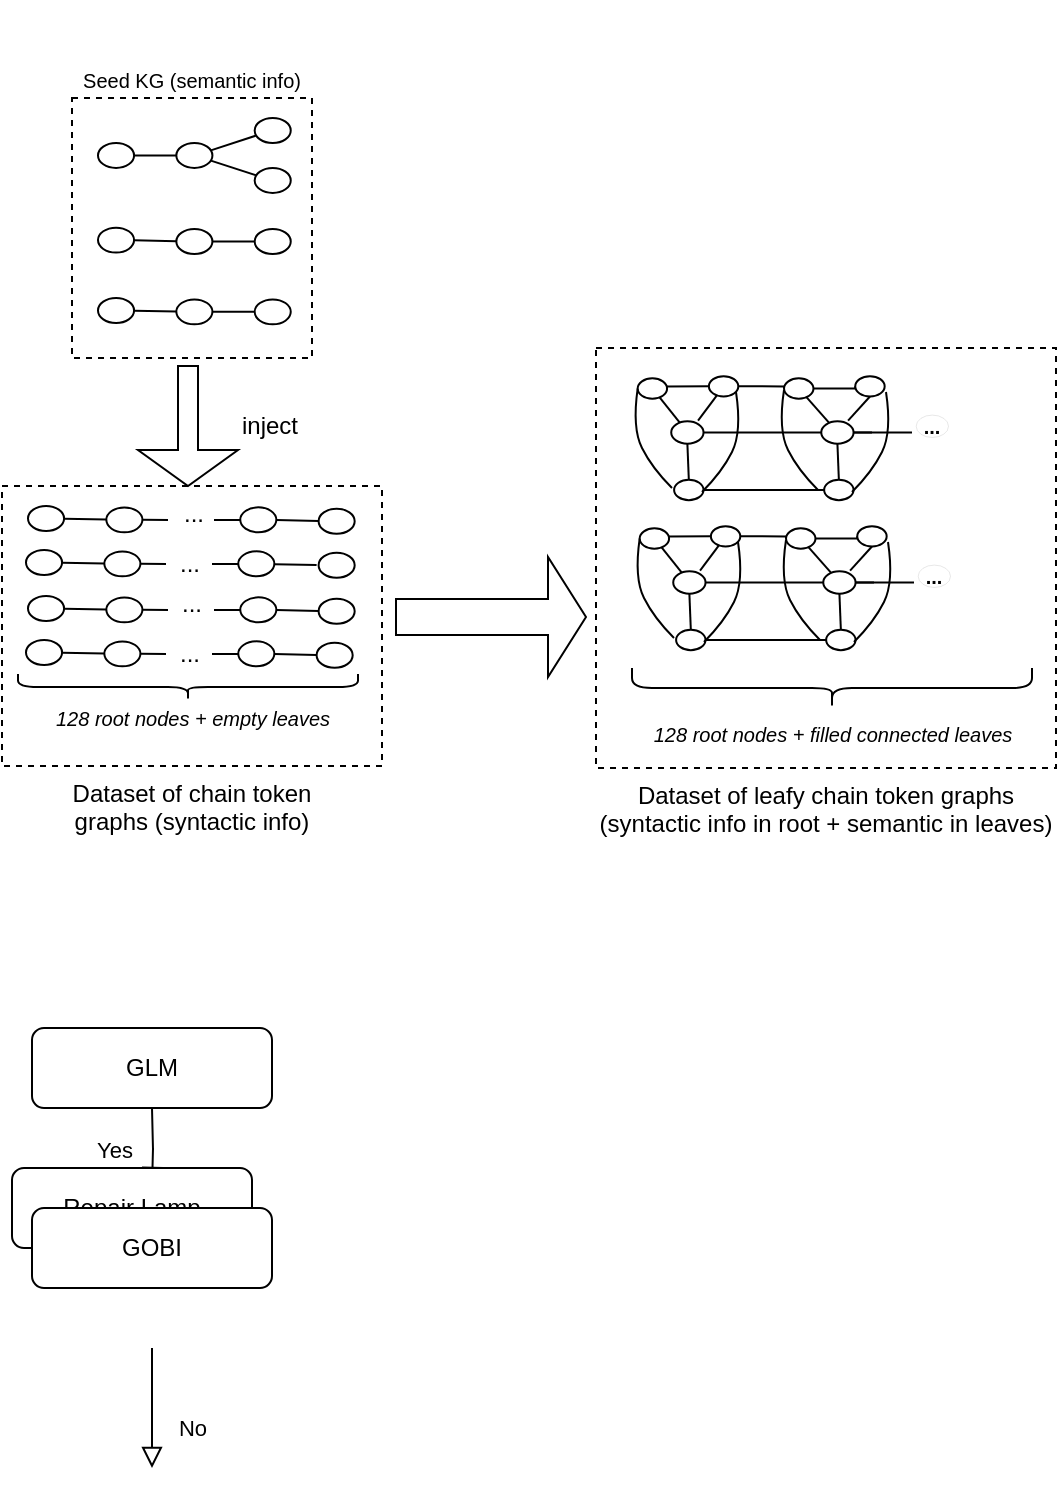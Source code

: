 <mxfile version="21.7.2" type="github">
  <diagram id="C5RBs43oDa-KdzZeNtuy" name="Page-1">
    <mxGraphModel dx="726" dy="538" grid="1" gridSize="10" guides="1" tooltips="1" connect="1" arrows="1" fold="1" page="1" pageScale="1" pageWidth="827" pageHeight="1169" math="0" shadow="0">
      <root>
        <mxCell id="WIyWlLk6GJQsqaUBKTNV-0" />
        <mxCell id="WIyWlLk6GJQsqaUBKTNV-1" parent="WIyWlLk6GJQsqaUBKTNV-0" />
        <mxCell id="D7f5AKQHRCtzAQtNA1vA-325" value="&lt;div&gt;Dataset of leafy chain token graphs (syntactic info in root + semantic in leaves)&lt;/div&gt;" style="rounded=0;whiteSpace=wrap;html=1;dashed=1;labelPosition=center;verticalLabelPosition=bottom;align=center;verticalAlign=top;" vertex="1" parent="WIyWlLk6GJQsqaUBKTNV-1">
          <mxGeometry x="462" y="270" width="230" height="210" as="geometry" />
        </mxCell>
        <mxCell id="WIyWlLk6GJQsqaUBKTNV-4" value="Yes" style="rounded=0;html=1;jettySize=auto;orthogonalLoop=1;fontSize=11;endArrow=block;endFill=0;endSize=8;strokeWidth=1;shadow=0;labelBackgroundColor=none;edgeStyle=orthogonalEdgeStyle;" parent="WIyWlLk6GJQsqaUBKTNV-1" edge="1">
          <mxGeometry y="20" relative="1" as="geometry">
            <mxPoint as="offset" />
            <mxPoint x="240" y="650" as="sourcePoint" />
            <mxPoint x="240" y="690" as="targetPoint" />
          </mxGeometry>
        </mxCell>
        <mxCell id="WIyWlLk6GJQsqaUBKTNV-7" value="GLM" style="rounded=1;whiteSpace=wrap;html=1;fontSize=12;glass=0;strokeWidth=1;shadow=0;" parent="WIyWlLk6GJQsqaUBKTNV-1" vertex="1">
          <mxGeometry x="180" y="610" width="120" height="40" as="geometry" />
        </mxCell>
        <mxCell id="WIyWlLk6GJQsqaUBKTNV-8" value="No" style="rounded=0;html=1;jettySize=auto;orthogonalLoop=1;fontSize=11;endArrow=block;endFill=0;endSize=8;strokeWidth=1;shadow=0;labelBackgroundColor=none;edgeStyle=orthogonalEdgeStyle;" parent="WIyWlLk6GJQsqaUBKTNV-1" edge="1">
          <mxGeometry x="0.333" y="20" relative="1" as="geometry">
            <mxPoint as="offset" />
            <mxPoint x="240" y="770" as="sourcePoint" />
            <mxPoint x="240" y="830" as="targetPoint" />
          </mxGeometry>
        </mxCell>
        <mxCell id="WIyWlLk6GJQsqaUBKTNV-11" value="Repair Lamp" style="rounded=1;whiteSpace=wrap;html=1;fontSize=12;glass=0;strokeWidth=1;shadow=0;" parent="WIyWlLk6GJQsqaUBKTNV-1" vertex="1">
          <mxGeometry x="170" y="680" width="120" height="40" as="geometry" />
        </mxCell>
        <mxCell id="WIyWlLk6GJQsqaUBKTNV-12" value="GOBI" style="rounded=1;whiteSpace=wrap;html=1;fontSize=12;glass=0;strokeWidth=1;shadow=0;" parent="WIyWlLk6GJQsqaUBKTNV-1" vertex="1">
          <mxGeometry x="180" y="700" width="120" height="40" as="geometry" />
        </mxCell>
        <mxCell id="D7f5AKQHRCtzAQtNA1vA-108" value="" style="group" vertex="1" connectable="0" parent="WIyWlLk6GJQsqaUBKTNV-1">
          <mxGeometry x="165" y="339" width="190" height="140" as="geometry" />
        </mxCell>
        <mxCell id="D7f5AKQHRCtzAQtNA1vA-106" value="&lt;font style=&quot;font-size: 12px;&quot;&gt;Dataset of chain token &lt;br&gt;graphs (syntactic info)&lt;/font&gt;" style="rounded=0;whiteSpace=wrap;html=1;labelPosition=center;verticalLabelPosition=bottom;align=center;verticalAlign=top;dashed=1;" vertex="1" parent="D7f5AKQHRCtzAQtNA1vA-108">
          <mxGeometry width="190" height="140" as="geometry" />
        </mxCell>
        <mxCell id="D7f5AKQHRCtzAQtNA1vA-107" value="" style="group" vertex="1" connectable="0" parent="D7f5AKQHRCtzAQtNA1vA-108">
          <mxGeometry x="8" y="7.69" width="172" height="123.31" as="geometry" />
        </mxCell>
        <mxCell id="D7f5AKQHRCtzAQtNA1vA-53" value="" style="strokeWidth=1;dashed=0;align=center;fontSize=8;shape=ellipse;perimeter=ellipsePerimeter;whiteSpace=wrap;html=1;aspect=fixed;" vertex="1" parent="D7f5AKQHRCtzAQtNA1vA-107">
          <mxGeometry x="5" y="2.306" width="18.041" height="12.49" as="geometry" />
        </mxCell>
        <mxCell id="D7f5AKQHRCtzAQtNA1vA-54" value="..." style="strokeWidth=1;dashed=0;align=center;fontSize=12;shape=ellipse;perimeter=ellipsePerimeter;whiteSpace=wrap;html=1;aspect=fixed;strokeColor=none;" vertex="1" parent="D7f5AKQHRCtzAQtNA1vA-107">
          <mxGeometry x="79.333" width="18.041" height="12.49" as="geometry" />
        </mxCell>
        <mxCell id="D7f5AKQHRCtzAQtNA1vA-55" value="" style="strokeWidth=1;dashed=0;align=center;fontSize=8;shape=ellipse;perimeter=ellipsePerimeter;whiteSpace=wrap;html=1;aspect=fixed;" vertex="1" parent="D7f5AKQHRCtzAQtNA1vA-107">
          <mxGeometry x="44.167" y="3" width="18.041" height="12.49" as="geometry" />
        </mxCell>
        <mxCell id="D7f5AKQHRCtzAQtNA1vA-56" value="" style="edgeStyle=none;endArrow=none;dashed=0;html=1;strokeWidth=1;rounded=0;" edge="1" parent="D7f5AKQHRCtzAQtNA1vA-107" source="D7f5AKQHRCtzAQtNA1vA-55" target="D7f5AKQHRCtzAQtNA1vA-53">
          <mxGeometry relative="1" as="geometry" />
        </mxCell>
        <mxCell id="D7f5AKQHRCtzAQtNA1vA-57" value="" style="edgeStyle=none;endArrow=none;dashed=0;html=1;strokeWidth=1;rounded=0;" edge="1" parent="D7f5AKQHRCtzAQtNA1vA-107" source="D7f5AKQHRCtzAQtNA1vA-55">
          <mxGeometry relative="1" as="geometry">
            <mxPoint x="75" y="9.31" as="targetPoint" />
          </mxGeometry>
        </mxCell>
        <mxCell id="D7f5AKQHRCtzAQtNA1vA-58" value="" style="strokeWidth=1;dashed=0;align=center;fontSize=8;shape=ellipse;perimeter=ellipsePerimeter;whiteSpace=wrap;html=1;aspect=fixed;" vertex="1" parent="D7f5AKQHRCtzAQtNA1vA-107">
          <mxGeometry x="111.13" y="2.996" width="18.041" height="12.49" as="geometry" />
        </mxCell>
        <mxCell id="D7f5AKQHRCtzAQtNA1vA-60" value="" style="strokeWidth=1;dashed=0;align=center;fontSize=8;shape=ellipse;perimeter=ellipsePerimeter;whiteSpace=wrap;html=1;aspect=fixed;" vertex="1" parent="D7f5AKQHRCtzAQtNA1vA-107">
          <mxGeometry x="150.297" y="3.69" width="18.041" height="12.49" as="geometry" />
        </mxCell>
        <mxCell id="D7f5AKQHRCtzAQtNA1vA-61" value="" style="edgeStyle=none;endArrow=none;dashed=0;html=1;strokeWidth=1;rounded=0;" edge="1" parent="D7f5AKQHRCtzAQtNA1vA-107" source="D7f5AKQHRCtzAQtNA1vA-60" target="D7f5AKQHRCtzAQtNA1vA-58">
          <mxGeometry relative="1" as="geometry" />
        </mxCell>
        <mxCell id="D7f5AKQHRCtzAQtNA1vA-67" value="" style="edgeStyle=none;endArrow=none;dashed=0;html=1;strokeWidth=1;rounded=0;" edge="1" parent="D7f5AKQHRCtzAQtNA1vA-107">
          <mxGeometry relative="1" as="geometry">
            <mxPoint x="98" y="9.31" as="sourcePoint" />
            <mxPoint x="111" y="9.31" as="targetPoint" />
          </mxGeometry>
        </mxCell>
        <mxCell id="D7f5AKQHRCtzAQtNA1vA-68" value="" style="strokeWidth=1;dashed=0;align=center;fontSize=8;shape=ellipse;perimeter=ellipsePerimeter;whiteSpace=wrap;html=1;aspect=fixed;" vertex="1" parent="D7f5AKQHRCtzAQtNA1vA-107">
          <mxGeometry x="4" y="24.306" width="18.041" height="12.49" as="geometry" />
        </mxCell>
        <mxCell id="D7f5AKQHRCtzAQtNA1vA-69" value="..." style="strokeWidth=1;dashed=0;align=center;fontSize=12;shape=ellipse;perimeter=ellipsePerimeter;whiteSpace=wrap;html=1;aspect=fixed;strokeColor=none;" vertex="1" parent="D7f5AKQHRCtzAQtNA1vA-107">
          <mxGeometry x="77.333" y="25" width="18.041" height="12.49" as="geometry" />
        </mxCell>
        <mxCell id="D7f5AKQHRCtzAQtNA1vA-70" value="" style="strokeWidth=1;dashed=0;align=center;fontSize=8;shape=ellipse;perimeter=ellipsePerimeter;whiteSpace=wrap;html=1;aspect=fixed;" vertex="1" parent="D7f5AKQHRCtzAQtNA1vA-107">
          <mxGeometry x="43.167" y="25" width="18.041" height="12.49" as="geometry" />
        </mxCell>
        <mxCell id="D7f5AKQHRCtzAQtNA1vA-71" value="" style="edgeStyle=none;endArrow=none;dashed=0;html=1;strokeWidth=1;rounded=0;" edge="1" parent="D7f5AKQHRCtzAQtNA1vA-107" source="D7f5AKQHRCtzAQtNA1vA-70" target="D7f5AKQHRCtzAQtNA1vA-68">
          <mxGeometry relative="1" as="geometry" />
        </mxCell>
        <mxCell id="D7f5AKQHRCtzAQtNA1vA-72" value="" style="edgeStyle=none;endArrow=none;dashed=0;html=1;strokeWidth=1;rounded=0;" edge="1" parent="D7f5AKQHRCtzAQtNA1vA-107" source="D7f5AKQHRCtzAQtNA1vA-70">
          <mxGeometry relative="1" as="geometry">
            <mxPoint x="74" y="31.31" as="targetPoint" />
          </mxGeometry>
        </mxCell>
        <mxCell id="D7f5AKQHRCtzAQtNA1vA-73" value="" style="strokeWidth=1;dashed=0;align=center;fontSize=8;shape=ellipse;perimeter=ellipsePerimeter;whiteSpace=wrap;html=1;aspect=fixed;" vertex="1" parent="D7f5AKQHRCtzAQtNA1vA-107">
          <mxGeometry x="110.13" y="24.996" width="18.041" height="12.49" as="geometry" />
        </mxCell>
        <mxCell id="D7f5AKQHRCtzAQtNA1vA-74" value="" style="strokeWidth=1;dashed=0;align=center;fontSize=8;shape=ellipse;perimeter=ellipsePerimeter;whiteSpace=wrap;html=1;aspect=fixed;" vertex="1" parent="D7f5AKQHRCtzAQtNA1vA-107">
          <mxGeometry x="150.297" y="25.69" width="18.041" height="12.49" as="geometry" />
        </mxCell>
        <mxCell id="D7f5AKQHRCtzAQtNA1vA-75" value="" style="edgeStyle=none;endArrow=none;dashed=0;html=1;strokeWidth=1;rounded=0;" edge="1" parent="D7f5AKQHRCtzAQtNA1vA-107" target="D7f5AKQHRCtzAQtNA1vA-73">
          <mxGeometry relative="1" as="geometry">
            <mxPoint x="149.299" y="31.785" as="sourcePoint" />
          </mxGeometry>
        </mxCell>
        <mxCell id="D7f5AKQHRCtzAQtNA1vA-76" value="" style="edgeStyle=none;endArrow=none;dashed=0;html=1;strokeWidth=1;rounded=0;" edge="1" parent="D7f5AKQHRCtzAQtNA1vA-107">
          <mxGeometry relative="1" as="geometry">
            <mxPoint x="97" y="31.31" as="sourcePoint" />
            <mxPoint x="110" y="31.31" as="targetPoint" />
          </mxGeometry>
        </mxCell>
        <mxCell id="D7f5AKQHRCtzAQtNA1vA-86" value="" style="strokeWidth=1;dashed=0;align=center;fontSize=8;shape=ellipse;perimeter=ellipsePerimeter;whiteSpace=wrap;html=1;aspect=fixed;" vertex="1" parent="D7f5AKQHRCtzAQtNA1vA-107">
          <mxGeometry x="5" y="47.306" width="18.041" height="12.49" as="geometry" />
        </mxCell>
        <mxCell id="D7f5AKQHRCtzAQtNA1vA-87" value="..." style="strokeWidth=1;dashed=0;align=center;fontSize=12;shape=ellipse;perimeter=ellipsePerimeter;whiteSpace=wrap;html=1;aspect=fixed;strokeColor=none;" vertex="1" parent="D7f5AKQHRCtzAQtNA1vA-107">
          <mxGeometry x="78.333" y="45" width="18.041" height="12.49" as="geometry" />
        </mxCell>
        <mxCell id="D7f5AKQHRCtzAQtNA1vA-88" value="" style="strokeWidth=1;dashed=0;align=center;fontSize=8;shape=ellipse;perimeter=ellipsePerimeter;whiteSpace=wrap;html=1;aspect=fixed;" vertex="1" parent="D7f5AKQHRCtzAQtNA1vA-107">
          <mxGeometry x="44.167" y="48" width="18.041" height="12.49" as="geometry" />
        </mxCell>
        <mxCell id="D7f5AKQHRCtzAQtNA1vA-89" value="" style="edgeStyle=none;endArrow=none;dashed=0;html=1;strokeWidth=1;rounded=0;" edge="1" parent="D7f5AKQHRCtzAQtNA1vA-107" source="D7f5AKQHRCtzAQtNA1vA-88" target="D7f5AKQHRCtzAQtNA1vA-86">
          <mxGeometry relative="1" as="geometry" />
        </mxCell>
        <mxCell id="D7f5AKQHRCtzAQtNA1vA-90" value="" style="edgeStyle=none;endArrow=none;dashed=0;html=1;strokeWidth=1;rounded=0;" edge="1" parent="D7f5AKQHRCtzAQtNA1vA-107" source="D7f5AKQHRCtzAQtNA1vA-88">
          <mxGeometry relative="1" as="geometry">
            <mxPoint x="75" y="54.31" as="targetPoint" />
          </mxGeometry>
        </mxCell>
        <mxCell id="D7f5AKQHRCtzAQtNA1vA-91" value="" style="strokeWidth=1;dashed=0;align=center;fontSize=8;shape=ellipse;perimeter=ellipsePerimeter;whiteSpace=wrap;html=1;aspect=fixed;" vertex="1" parent="D7f5AKQHRCtzAQtNA1vA-107">
          <mxGeometry x="111.13" y="47.996" width="18.041" height="12.49" as="geometry" />
        </mxCell>
        <mxCell id="D7f5AKQHRCtzAQtNA1vA-92" value="" style="strokeWidth=1;dashed=0;align=center;fontSize=8;shape=ellipse;perimeter=ellipsePerimeter;whiteSpace=wrap;html=1;aspect=fixed;" vertex="1" parent="D7f5AKQHRCtzAQtNA1vA-107">
          <mxGeometry x="150.297" y="48.69" width="18.041" height="12.49" as="geometry" />
        </mxCell>
        <mxCell id="D7f5AKQHRCtzAQtNA1vA-93" value="" style="edgeStyle=none;endArrow=none;dashed=0;html=1;strokeWidth=1;rounded=0;" edge="1" parent="D7f5AKQHRCtzAQtNA1vA-107" source="D7f5AKQHRCtzAQtNA1vA-92" target="D7f5AKQHRCtzAQtNA1vA-91">
          <mxGeometry relative="1" as="geometry" />
        </mxCell>
        <mxCell id="D7f5AKQHRCtzAQtNA1vA-94" value="" style="edgeStyle=none;endArrow=none;dashed=0;html=1;strokeWidth=1;rounded=0;" edge="1" parent="D7f5AKQHRCtzAQtNA1vA-107">
          <mxGeometry relative="1" as="geometry">
            <mxPoint x="98" y="54.31" as="sourcePoint" />
            <mxPoint x="111" y="54.31" as="targetPoint" />
          </mxGeometry>
        </mxCell>
        <mxCell id="D7f5AKQHRCtzAQtNA1vA-95" value="" style="strokeWidth=1;dashed=0;align=center;fontSize=8;shape=ellipse;perimeter=ellipsePerimeter;whiteSpace=wrap;html=1;aspect=fixed;" vertex="1" parent="D7f5AKQHRCtzAQtNA1vA-107">
          <mxGeometry x="4" y="69.306" width="18.041" height="12.49" as="geometry" />
        </mxCell>
        <mxCell id="D7f5AKQHRCtzAQtNA1vA-96" value="..." style="strokeWidth=1;dashed=0;align=center;fontSize=12;shape=ellipse;perimeter=ellipsePerimeter;whiteSpace=wrap;html=1;aspect=fixed;strokeColor=none;" vertex="1" parent="D7f5AKQHRCtzAQtNA1vA-107">
          <mxGeometry x="77.333" y="70" width="18.041" height="12.49" as="geometry" />
        </mxCell>
        <mxCell id="D7f5AKQHRCtzAQtNA1vA-97" value="" style="strokeWidth=1;dashed=0;align=center;fontSize=8;shape=ellipse;perimeter=ellipsePerimeter;whiteSpace=wrap;html=1;aspect=fixed;" vertex="1" parent="D7f5AKQHRCtzAQtNA1vA-107">
          <mxGeometry x="43.167" y="70" width="18.041" height="12.49" as="geometry" />
        </mxCell>
        <mxCell id="D7f5AKQHRCtzAQtNA1vA-98" value="" style="edgeStyle=none;endArrow=none;dashed=0;html=1;strokeWidth=1;rounded=0;" edge="1" parent="D7f5AKQHRCtzAQtNA1vA-107" source="D7f5AKQHRCtzAQtNA1vA-97" target="D7f5AKQHRCtzAQtNA1vA-95">
          <mxGeometry relative="1" as="geometry" />
        </mxCell>
        <mxCell id="D7f5AKQHRCtzAQtNA1vA-99" value="" style="edgeStyle=none;endArrow=none;dashed=0;html=1;strokeWidth=1;rounded=0;" edge="1" parent="D7f5AKQHRCtzAQtNA1vA-107" source="D7f5AKQHRCtzAQtNA1vA-97">
          <mxGeometry relative="1" as="geometry">
            <mxPoint x="74" y="76.31" as="targetPoint" />
          </mxGeometry>
        </mxCell>
        <mxCell id="D7f5AKQHRCtzAQtNA1vA-100" value="" style="strokeWidth=1;dashed=0;align=center;fontSize=8;shape=ellipse;perimeter=ellipsePerimeter;whiteSpace=wrap;html=1;aspect=fixed;" vertex="1" parent="D7f5AKQHRCtzAQtNA1vA-107">
          <mxGeometry x="110.13" y="69.996" width="18.041" height="12.49" as="geometry" />
        </mxCell>
        <mxCell id="D7f5AKQHRCtzAQtNA1vA-101" value="" style="strokeWidth=1;dashed=0;align=center;fontSize=8;shape=ellipse;perimeter=ellipsePerimeter;whiteSpace=wrap;html=1;aspect=fixed;" vertex="1" parent="D7f5AKQHRCtzAQtNA1vA-107">
          <mxGeometry x="149.297" y="70.69" width="18.041" height="12.49" as="geometry" />
        </mxCell>
        <mxCell id="D7f5AKQHRCtzAQtNA1vA-102" value="" style="edgeStyle=none;endArrow=none;dashed=0;html=1;strokeWidth=1;rounded=0;" edge="1" parent="D7f5AKQHRCtzAQtNA1vA-107" source="D7f5AKQHRCtzAQtNA1vA-101" target="D7f5AKQHRCtzAQtNA1vA-100">
          <mxGeometry relative="1" as="geometry" />
        </mxCell>
        <mxCell id="D7f5AKQHRCtzAQtNA1vA-103" value="" style="edgeStyle=none;endArrow=none;dashed=0;html=1;strokeWidth=1;rounded=0;" edge="1" parent="D7f5AKQHRCtzAQtNA1vA-107">
          <mxGeometry relative="1" as="geometry">
            <mxPoint x="97" y="76.31" as="sourcePoint" />
            <mxPoint x="110" y="76.31" as="targetPoint" />
          </mxGeometry>
        </mxCell>
        <mxCell id="D7f5AKQHRCtzAQtNA1vA-104" value="" style="shape=curlyBracket;html=1;rounded=1;labelPosition=left;verticalLabelPosition=middle;align=right;verticalAlign=middle;rotation=-90;textDirection=ltr;" vertex="1" parent="D7f5AKQHRCtzAQtNA1vA-107">
          <mxGeometry x="78.5" y="7.81" width="13" height="170" as="geometry" />
        </mxCell>
        <mxCell id="D7f5AKQHRCtzAQtNA1vA-105" value="&lt;font size=&quot;1&quot;&gt;&lt;i&gt;128 root nodes + empty leaves&lt;/i&gt;&lt;/font&gt;" style="text;html=1;align=center;verticalAlign=middle;resizable=0;points=[];autosize=1;strokeColor=none;fillColor=none;" vertex="1" parent="D7f5AKQHRCtzAQtNA1vA-107">
          <mxGeometry x="2" y="93.31" width="170" height="30" as="geometry" />
        </mxCell>
        <mxCell id="D7f5AKQHRCtzAQtNA1vA-209" value="" style="group" vertex="1" connectable="0" parent="WIyWlLk6GJQsqaUBKTNV-1">
          <mxGeometry x="501" y="103.79" width="139.5" height="158.11" as="geometry" />
        </mxCell>
        <mxCell id="D7f5AKQHRCtzAQtNA1vA-168" style="edgeStyle=orthogonalEdgeStyle;rounded=0;orthogonalLoop=1;jettySize=auto;html=1;exitX=1;exitY=0;exitDx=0;exitDy=0;entryX=0.5;entryY=1;entryDx=0;entryDy=0;strokeColor=none;" edge="1" parent="D7f5AKQHRCtzAQtNA1vA-209" source="D7f5AKQHRCtzAQtNA1vA-154">
          <mxGeometry relative="1" as="geometry">
            <mxPoint x="42.122" as="targetPoint" />
          </mxGeometry>
        </mxCell>
        <mxCell id="D7f5AKQHRCtzAQtNA1vA-245" value="" style="group" vertex="1" connectable="0" parent="D7f5AKQHRCtzAQtNA1vA-209">
          <mxGeometry x="-20" y="180.285" width="129" height="65.925" as="geometry" />
        </mxCell>
        <mxCell id="D7f5AKQHRCtzAQtNA1vA-180" value="" style="group" vertex="1" connectable="0" parent="D7f5AKQHRCtzAQtNA1vA-245">
          <mxGeometry width="55.809" height="65.925" as="geometry" />
        </mxCell>
        <mxCell id="D7f5AKQHRCtzAQtNA1vA-153" value="" style="strokeWidth=1;dashed=0;align=center;fontSize=8;shape=ellipse;perimeter=ellipsePerimeter;whiteSpace=wrap;html=1;aspect=fixed;" vertex="1" parent="D7f5AKQHRCtzAQtNA1vA-180">
          <mxGeometry x="1.83" y="1.09" width="14.711" height="10.192" as="geometry" />
        </mxCell>
        <mxCell id="D7f5AKQHRCtzAQtNA1vA-154" value="" style="strokeWidth=1;dashed=0;align=center;fontSize=8;shape=ellipse;perimeter=ellipsePerimeter;whiteSpace=wrap;html=1;aspect=fixed;" vertex="1" parent="D7f5AKQHRCtzAQtNA1vA-180">
          <mxGeometry x="18.609" y="22.567" width="16.157" height="11.18" as="geometry" />
        </mxCell>
        <mxCell id="D7f5AKQHRCtzAQtNA1vA-155" value="" style="edgeStyle=none;endArrow=none;dashed=0;html=1;strokeWidth=1;rounded=0;" edge="1" parent="D7f5AKQHRCtzAQtNA1vA-180" source="D7f5AKQHRCtzAQtNA1vA-154" target="D7f5AKQHRCtzAQtNA1vA-153">
          <mxGeometry relative="1" as="geometry" />
        </mxCell>
        <mxCell id="D7f5AKQHRCtzAQtNA1vA-179" style="edgeStyle=orthogonalEdgeStyle;rounded=0;orthogonalLoop=1;jettySize=auto;html=1;exitX=0.5;exitY=0;exitDx=0;exitDy=0;entryX=0.5;entryY=1;entryDx=0;entryDy=0;endArrow=none;endFill=0;" edge="1" parent="D7f5AKQHRCtzAQtNA1vA-180" source="D7f5AKQHRCtzAQtNA1vA-159" target="D7f5AKQHRCtzAQtNA1vA-154">
          <mxGeometry relative="1" as="geometry" />
        </mxCell>
        <mxCell id="D7f5AKQHRCtzAQtNA1vA-159" value="" style="strokeWidth=1;dashed=0;align=center;fontSize=8;shape=ellipse;perimeter=ellipsePerimeter;whiteSpace=wrap;html=1;aspect=fixed;" vertex="1" parent="D7f5AKQHRCtzAQtNA1vA-180">
          <mxGeometry x="20.054" y="51.802" width="14.711" height="10.192" as="geometry" />
        </mxCell>
        <mxCell id="D7f5AKQHRCtzAQtNA1vA-175" value="" style="group;flipV=0;flipH=1;" vertex="1" connectable="0" parent="D7f5AKQHRCtzAQtNA1vA-180">
          <mxGeometry x="32.021" width="23.787" height="22.262" as="geometry" />
        </mxCell>
        <mxCell id="D7f5AKQHRCtzAQtNA1vA-207" style="edgeStyle=orthogonalEdgeStyle;rounded=0;orthogonalLoop=1;jettySize=auto;html=1;exitX=0;exitY=0.5;exitDx=0;exitDy=0;endArrow=none;endFill=0;" edge="1" parent="D7f5AKQHRCtzAQtNA1vA-175" source="D7f5AKQHRCtzAQtNA1vA-173">
          <mxGeometry relative="1" as="geometry">
            <mxPoint x="-15.553" y="6.66" as="targetPoint" />
          </mxGeometry>
        </mxCell>
        <mxCell id="D7f5AKQHRCtzAQtNA1vA-173" value="" style="strokeWidth=1;dashed=0;align=center;fontSize=8;shape=ellipse;perimeter=ellipsePerimeter;whiteSpace=wrap;html=1;aspect=fixed;" vertex="1" parent="D7f5AKQHRCtzAQtNA1vA-175">
          <mxGeometry x="5.416" width="14.711" height="10.192" as="geometry" />
        </mxCell>
        <mxCell id="D7f5AKQHRCtzAQtNA1vA-174" value="" style="edgeStyle=none;endArrow=none;dashed=0;html=1;strokeWidth=1;rounded=0;" edge="1" parent="D7f5AKQHRCtzAQtNA1vA-175" target="D7f5AKQHRCtzAQtNA1vA-173">
          <mxGeometry relative="1" as="geometry">
            <mxPoint y="22.262" as="sourcePoint" />
          </mxGeometry>
        </mxCell>
        <mxCell id="D7f5AKQHRCtzAQtNA1vA-190" value="" style="group" vertex="1" connectable="0" parent="D7f5AKQHRCtzAQtNA1vA-245">
          <mxGeometry x="73.191" width="55.809" height="65.925" as="geometry" />
        </mxCell>
        <mxCell id="D7f5AKQHRCtzAQtNA1vA-203" style="edgeStyle=orthogonalEdgeStyle;rounded=0;orthogonalLoop=1;jettySize=auto;html=1;exitX=1;exitY=0.5;exitDx=0;exitDy=0;entryX=0;entryY=0.5;entryDx=0;entryDy=0;endArrow=none;endFill=0;" edge="1" parent="D7f5AKQHRCtzAQtNA1vA-190" source="D7f5AKQHRCtzAQtNA1vA-191" target="D7f5AKQHRCtzAQtNA1vA-197">
          <mxGeometry relative="1" as="geometry" />
        </mxCell>
        <mxCell id="D7f5AKQHRCtzAQtNA1vA-191" value="" style="strokeWidth=1;dashed=0;align=center;fontSize=8;shape=ellipse;perimeter=ellipsePerimeter;whiteSpace=wrap;html=1;aspect=fixed;" vertex="1" parent="D7f5AKQHRCtzAQtNA1vA-190">
          <mxGeometry x="1.83" y="1.09" width="14.711" height="10.192" as="geometry" />
        </mxCell>
        <mxCell id="D7f5AKQHRCtzAQtNA1vA-243" style="edgeStyle=orthogonalEdgeStyle;rounded=0;orthogonalLoop=1;jettySize=auto;html=1;exitX=1;exitY=0.5;exitDx=0;exitDy=0;endArrow=none;endFill=0;" edge="1" parent="D7f5AKQHRCtzAQtNA1vA-190" source="D7f5AKQHRCtzAQtNA1vA-192">
          <mxGeometry relative="1" as="geometry">
            <mxPoint x="45.809" y="27.925" as="targetPoint" />
          </mxGeometry>
        </mxCell>
        <mxCell id="D7f5AKQHRCtzAQtNA1vA-291" style="edgeStyle=orthogonalEdgeStyle;rounded=0;orthogonalLoop=1;jettySize=auto;html=1;exitX=1;exitY=0.5;exitDx=0;exitDy=0;endArrow=none;endFill=0;" edge="1" parent="D7f5AKQHRCtzAQtNA1vA-190" source="D7f5AKQHRCtzAQtNA1vA-192">
          <mxGeometry relative="1" as="geometry">
            <mxPoint x="65.809" y="28.27" as="targetPoint" />
          </mxGeometry>
        </mxCell>
        <mxCell id="D7f5AKQHRCtzAQtNA1vA-192" value="" style="strokeWidth=1;dashed=0;align=center;fontSize=8;shape=ellipse;perimeter=ellipsePerimeter;whiteSpace=wrap;html=1;aspect=fixed;" vertex="1" parent="D7f5AKQHRCtzAQtNA1vA-190">
          <mxGeometry x="20.439" y="22.567" width="16.157" height="11.18" as="geometry" />
        </mxCell>
        <mxCell id="D7f5AKQHRCtzAQtNA1vA-193" value="" style="edgeStyle=none;endArrow=none;dashed=0;html=1;strokeWidth=1;rounded=0;" edge="1" parent="D7f5AKQHRCtzAQtNA1vA-190" source="D7f5AKQHRCtzAQtNA1vA-192" target="D7f5AKQHRCtzAQtNA1vA-191">
          <mxGeometry relative="1" as="geometry" />
        </mxCell>
        <mxCell id="D7f5AKQHRCtzAQtNA1vA-194" style="edgeStyle=orthogonalEdgeStyle;rounded=0;orthogonalLoop=1;jettySize=auto;html=1;exitX=0.5;exitY=0;exitDx=0;exitDy=0;entryX=0.5;entryY=1;entryDx=0;entryDy=0;endArrow=none;endFill=0;" edge="1" parent="D7f5AKQHRCtzAQtNA1vA-190" source="D7f5AKQHRCtzAQtNA1vA-195" target="D7f5AKQHRCtzAQtNA1vA-192">
          <mxGeometry relative="1" as="geometry" />
        </mxCell>
        <mxCell id="D7f5AKQHRCtzAQtNA1vA-195" value="" style="strokeWidth=1;dashed=0;align=center;fontSize=8;shape=ellipse;perimeter=ellipsePerimeter;whiteSpace=wrap;html=1;aspect=fixed;" vertex="1" parent="D7f5AKQHRCtzAQtNA1vA-190">
          <mxGeometry x="21.884" y="51.802" width="14.711" height="10.192" as="geometry" />
        </mxCell>
        <mxCell id="D7f5AKQHRCtzAQtNA1vA-196" value="" style="group;flipV=0;flipH=1;" vertex="1" connectable="0" parent="D7f5AKQHRCtzAQtNA1vA-190">
          <mxGeometry x="32.021" width="23.787" height="22.262" as="geometry" />
        </mxCell>
        <mxCell id="D7f5AKQHRCtzAQtNA1vA-197" value="" style="strokeWidth=1;dashed=0;align=center;fontSize=8;shape=ellipse;perimeter=ellipsePerimeter;whiteSpace=wrap;html=1;aspect=fixed;" vertex="1" parent="D7f5AKQHRCtzAQtNA1vA-196">
          <mxGeometry x="5.416" width="14.711" height="10.192" as="geometry" />
        </mxCell>
        <mxCell id="D7f5AKQHRCtzAQtNA1vA-198" value="" style="edgeStyle=none;endArrow=none;dashed=0;html=1;strokeWidth=1;rounded=0;entryX=0.5;entryY=1;entryDx=0;entryDy=0;" edge="1" parent="D7f5AKQHRCtzAQtNA1vA-196" target="D7f5AKQHRCtzAQtNA1vA-197">
          <mxGeometry relative="1" as="geometry">
            <mxPoint x="1.83" y="22.262" as="sourcePoint" />
            <mxPoint x="10.036" y="12.598" as="targetPoint" />
          </mxGeometry>
        </mxCell>
        <mxCell id="D7f5AKQHRCtzAQtNA1vA-199" style="edgeStyle=orthogonalEdgeStyle;rounded=0;orthogonalLoop=1;jettySize=auto;html=1;exitX=1;exitY=0.5;exitDx=0;exitDy=0;entryX=0;entryY=0.5;entryDx=0;entryDy=0;endArrow=none;endFill=0;" edge="1" parent="D7f5AKQHRCtzAQtNA1vA-245" source="D7f5AKQHRCtzAQtNA1vA-154" target="D7f5AKQHRCtzAQtNA1vA-192">
          <mxGeometry relative="1" as="geometry" />
        </mxCell>
        <mxCell id="D7f5AKQHRCtzAQtNA1vA-202" style="edgeStyle=orthogonalEdgeStyle;rounded=0;orthogonalLoop=1;jettySize=auto;html=1;exitX=1;exitY=0.5;exitDx=0;exitDy=0;entryX=0;entryY=0.5;entryDx=0;entryDy=0;endArrow=none;endFill=0;" edge="1" parent="D7f5AKQHRCtzAQtNA1vA-245" source="D7f5AKQHRCtzAQtNA1vA-173" target="D7f5AKQHRCtzAQtNA1vA-191">
          <mxGeometry relative="1" as="geometry" />
        </mxCell>
        <mxCell id="D7f5AKQHRCtzAQtNA1vA-210" style="edgeStyle=orthogonalEdgeStyle;rounded=0;orthogonalLoop=1;jettySize=auto;html=1;exitX=1;exitY=0.5;exitDx=0;exitDy=0;entryX=0;entryY=0.5;entryDx=0;entryDy=0;endArrow=none;endFill=0;" edge="1" parent="D7f5AKQHRCtzAQtNA1vA-245" source="D7f5AKQHRCtzAQtNA1vA-159" target="D7f5AKQHRCtzAQtNA1vA-195">
          <mxGeometry relative="1" as="geometry">
            <mxPoint x="89" y="56.925" as="targetPoint" />
          </mxGeometry>
        </mxCell>
        <mxCell id="D7f5AKQHRCtzAQtNA1vA-238" value="" style="curved=1;endArrow=none;html=1;rounded=0;endFill=0;entryX=0;entryY=0.5;entryDx=0;entryDy=0;" edge="1" parent="WIyWlLk6GJQsqaUBKTNV-1" target="D7f5AKQHRCtzAQtNA1vA-153">
          <mxGeometry width="50" height="50" relative="1" as="geometry">
            <mxPoint x="500" y="340" as="sourcePoint" />
            <mxPoint x="481" y="291.94" as="targetPoint" />
            <Array as="points">
              <mxPoint x="490" y="330" />
              <mxPoint x="480" y="310" />
            </Array>
          </mxGeometry>
        </mxCell>
        <mxCell id="D7f5AKQHRCtzAQtNA1vA-239" value="" style="curved=1;endArrow=none;html=1;rounded=0;endFill=0;entryX=0;entryY=0.5;entryDx=0;entryDy=0;" edge="1" parent="WIyWlLk6GJQsqaUBKTNV-1">
          <mxGeometry width="50" height="50" relative="1" as="geometry">
            <mxPoint x="515" y="342" as="sourcePoint" />
            <mxPoint x="532" y="292" as="targetPoint" />
            <Array as="points">
              <mxPoint x="525" y="332" />
              <mxPoint x="535" y="312" />
            </Array>
          </mxGeometry>
        </mxCell>
        <mxCell id="D7f5AKQHRCtzAQtNA1vA-240" value="" style="curved=1;endArrow=none;html=1;rounded=0;endFill=0;entryX=0;entryY=0.5;entryDx=0;entryDy=0;" edge="1" parent="WIyWlLk6GJQsqaUBKTNV-1">
          <mxGeometry width="50" height="50" relative="1" as="geometry">
            <mxPoint x="573" y="341" as="sourcePoint" />
            <mxPoint x="556" y="291" as="targetPoint" />
            <Array as="points">
              <mxPoint x="563" y="331" />
              <mxPoint x="553" y="311" />
            </Array>
          </mxGeometry>
        </mxCell>
        <mxCell id="D7f5AKQHRCtzAQtNA1vA-241" value="&lt;b&gt;&lt;font style=&quot;font-size: 10px;&quot;&gt;...&lt;/font&gt;&lt;/b&gt;" style="strokeWidth=0;dashed=0;align=center;fontSize=8;shape=ellipse;perimeter=ellipsePerimeter;whiteSpace=wrap;html=1;aspect=fixed;" vertex="1" parent="WIyWlLk6GJQsqaUBKTNV-1">
          <mxGeometry x="621.84" y="303.301" width="16.157" height="11.18" as="geometry" />
        </mxCell>
        <mxCell id="D7f5AKQHRCtzAQtNA1vA-286" value="" style="curved=1;endArrow=none;html=1;rounded=0;endFill=0;entryX=0;entryY=0.5;entryDx=0;entryDy=0;" edge="1" parent="WIyWlLk6GJQsqaUBKTNV-1">
          <mxGeometry width="50" height="50" relative="1" as="geometry">
            <mxPoint x="590" y="342" as="sourcePoint" />
            <mxPoint x="607" y="292" as="targetPoint" />
            <Array as="points">
              <mxPoint x="600" y="332" />
              <mxPoint x="610" y="312" />
            </Array>
          </mxGeometry>
        </mxCell>
        <mxCell id="D7f5AKQHRCtzAQtNA1vA-292" value="" style="group" vertex="1" connectable="0" parent="WIyWlLk6GJQsqaUBKTNV-1">
          <mxGeometry x="482" y="359.075" width="129" height="65.925" as="geometry" />
        </mxCell>
        <mxCell id="D7f5AKQHRCtzAQtNA1vA-293" value="" style="group" vertex="1" connectable="0" parent="D7f5AKQHRCtzAQtNA1vA-292">
          <mxGeometry width="55.809" height="65.925" as="geometry" />
        </mxCell>
        <mxCell id="D7f5AKQHRCtzAQtNA1vA-294" value="" style="strokeWidth=1;dashed=0;align=center;fontSize=8;shape=ellipse;perimeter=ellipsePerimeter;whiteSpace=wrap;html=1;aspect=fixed;" vertex="1" parent="D7f5AKQHRCtzAQtNA1vA-293">
          <mxGeometry x="1.83" y="1.09" width="14.711" height="10.192" as="geometry" />
        </mxCell>
        <mxCell id="D7f5AKQHRCtzAQtNA1vA-295" value="" style="strokeWidth=1;dashed=0;align=center;fontSize=8;shape=ellipse;perimeter=ellipsePerimeter;whiteSpace=wrap;html=1;aspect=fixed;" vertex="1" parent="D7f5AKQHRCtzAQtNA1vA-293">
          <mxGeometry x="18.609" y="22.567" width="16.157" height="11.18" as="geometry" />
        </mxCell>
        <mxCell id="D7f5AKQHRCtzAQtNA1vA-296" value="" style="edgeStyle=none;endArrow=none;dashed=0;html=1;strokeWidth=1;rounded=0;" edge="1" parent="D7f5AKQHRCtzAQtNA1vA-293" source="D7f5AKQHRCtzAQtNA1vA-295" target="D7f5AKQHRCtzAQtNA1vA-294">
          <mxGeometry relative="1" as="geometry" />
        </mxCell>
        <mxCell id="D7f5AKQHRCtzAQtNA1vA-297" style="edgeStyle=orthogonalEdgeStyle;rounded=0;orthogonalLoop=1;jettySize=auto;html=1;exitX=0.5;exitY=0;exitDx=0;exitDy=0;entryX=0.5;entryY=1;entryDx=0;entryDy=0;endArrow=none;endFill=0;" edge="1" parent="D7f5AKQHRCtzAQtNA1vA-293" source="D7f5AKQHRCtzAQtNA1vA-298" target="D7f5AKQHRCtzAQtNA1vA-295">
          <mxGeometry relative="1" as="geometry" />
        </mxCell>
        <mxCell id="D7f5AKQHRCtzAQtNA1vA-298" value="" style="strokeWidth=1;dashed=0;align=center;fontSize=8;shape=ellipse;perimeter=ellipsePerimeter;whiteSpace=wrap;html=1;aspect=fixed;" vertex="1" parent="D7f5AKQHRCtzAQtNA1vA-293">
          <mxGeometry x="20.054" y="51.802" width="14.711" height="10.192" as="geometry" />
        </mxCell>
        <mxCell id="D7f5AKQHRCtzAQtNA1vA-299" value="" style="group;flipV=0;flipH=1;" vertex="1" connectable="0" parent="D7f5AKQHRCtzAQtNA1vA-293">
          <mxGeometry x="32.021" width="23.787" height="22.262" as="geometry" />
        </mxCell>
        <mxCell id="D7f5AKQHRCtzAQtNA1vA-300" style="edgeStyle=orthogonalEdgeStyle;rounded=0;orthogonalLoop=1;jettySize=auto;html=1;exitX=0;exitY=0.5;exitDx=0;exitDy=0;endArrow=none;endFill=0;" edge="1" parent="D7f5AKQHRCtzAQtNA1vA-299" source="D7f5AKQHRCtzAQtNA1vA-301">
          <mxGeometry relative="1" as="geometry">
            <mxPoint x="-15.553" y="6.66" as="targetPoint" />
          </mxGeometry>
        </mxCell>
        <mxCell id="D7f5AKQHRCtzAQtNA1vA-301" value="" style="strokeWidth=1;dashed=0;align=center;fontSize=8;shape=ellipse;perimeter=ellipsePerimeter;whiteSpace=wrap;html=1;aspect=fixed;" vertex="1" parent="D7f5AKQHRCtzAQtNA1vA-299">
          <mxGeometry x="5.416" width="14.711" height="10.192" as="geometry" />
        </mxCell>
        <mxCell id="D7f5AKQHRCtzAQtNA1vA-302" value="" style="edgeStyle=none;endArrow=none;dashed=0;html=1;strokeWidth=1;rounded=0;" edge="1" parent="D7f5AKQHRCtzAQtNA1vA-299" target="D7f5AKQHRCtzAQtNA1vA-301">
          <mxGeometry relative="1" as="geometry">
            <mxPoint y="22.262" as="sourcePoint" />
          </mxGeometry>
        </mxCell>
        <mxCell id="D7f5AKQHRCtzAQtNA1vA-303" value="" style="group" vertex="1" connectable="0" parent="D7f5AKQHRCtzAQtNA1vA-292">
          <mxGeometry x="73.191" width="55.809" height="65.925" as="geometry" />
        </mxCell>
        <mxCell id="D7f5AKQHRCtzAQtNA1vA-304" style="edgeStyle=orthogonalEdgeStyle;rounded=0;orthogonalLoop=1;jettySize=auto;html=1;exitX=1;exitY=0.5;exitDx=0;exitDy=0;entryX=0;entryY=0.5;entryDx=0;entryDy=0;endArrow=none;endFill=0;" edge="1" parent="D7f5AKQHRCtzAQtNA1vA-303" source="D7f5AKQHRCtzAQtNA1vA-305" target="D7f5AKQHRCtzAQtNA1vA-313">
          <mxGeometry relative="1" as="geometry" />
        </mxCell>
        <mxCell id="D7f5AKQHRCtzAQtNA1vA-305" value="" style="strokeWidth=1;dashed=0;align=center;fontSize=8;shape=ellipse;perimeter=ellipsePerimeter;whiteSpace=wrap;html=1;aspect=fixed;" vertex="1" parent="D7f5AKQHRCtzAQtNA1vA-303">
          <mxGeometry x="1.83" y="1.09" width="14.711" height="10.192" as="geometry" />
        </mxCell>
        <mxCell id="D7f5AKQHRCtzAQtNA1vA-306" style="edgeStyle=orthogonalEdgeStyle;rounded=0;orthogonalLoop=1;jettySize=auto;html=1;exitX=1;exitY=0.5;exitDx=0;exitDy=0;endArrow=none;endFill=0;" edge="1" parent="D7f5AKQHRCtzAQtNA1vA-303" source="D7f5AKQHRCtzAQtNA1vA-308">
          <mxGeometry relative="1" as="geometry">
            <mxPoint x="45.809" y="27.925" as="targetPoint" />
          </mxGeometry>
        </mxCell>
        <mxCell id="D7f5AKQHRCtzAQtNA1vA-307" style="edgeStyle=orthogonalEdgeStyle;rounded=0;orthogonalLoop=1;jettySize=auto;html=1;exitX=1;exitY=0.5;exitDx=0;exitDy=0;endArrow=none;endFill=0;" edge="1" parent="D7f5AKQHRCtzAQtNA1vA-303" source="D7f5AKQHRCtzAQtNA1vA-308">
          <mxGeometry relative="1" as="geometry">
            <mxPoint x="65.809" y="28.27" as="targetPoint" />
          </mxGeometry>
        </mxCell>
        <mxCell id="D7f5AKQHRCtzAQtNA1vA-308" value="" style="strokeWidth=1;dashed=0;align=center;fontSize=8;shape=ellipse;perimeter=ellipsePerimeter;whiteSpace=wrap;html=1;aspect=fixed;" vertex="1" parent="D7f5AKQHRCtzAQtNA1vA-303">
          <mxGeometry x="20.439" y="22.567" width="16.157" height="11.18" as="geometry" />
        </mxCell>
        <mxCell id="D7f5AKQHRCtzAQtNA1vA-309" value="" style="edgeStyle=none;endArrow=none;dashed=0;html=1;strokeWidth=1;rounded=0;" edge="1" parent="D7f5AKQHRCtzAQtNA1vA-303" source="D7f5AKQHRCtzAQtNA1vA-308" target="D7f5AKQHRCtzAQtNA1vA-305">
          <mxGeometry relative="1" as="geometry" />
        </mxCell>
        <mxCell id="D7f5AKQHRCtzAQtNA1vA-310" style="edgeStyle=orthogonalEdgeStyle;rounded=0;orthogonalLoop=1;jettySize=auto;html=1;exitX=0.5;exitY=0;exitDx=0;exitDy=0;entryX=0.5;entryY=1;entryDx=0;entryDy=0;endArrow=none;endFill=0;" edge="1" parent="D7f5AKQHRCtzAQtNA1vA-303" source="D7f5AKQHRCtzAQtNA1vA-311" target="D7f5AKQHRCtzAQtNA1vA-308">
          <mxGeometry relative="1" as="geometry" />
        </mxCell>
        <mxCell id="D7f5AKQHRCtzAQtNA1vA-311" value="" style="strokeWidth=1;dashed=0;align=center;fontSize=8;shape=ellipse;perimeter=ellipsePerimeter;whiteSpace=wrap;html=1;aspect=fixed;" vertex="1" parent="D7f5AKQHRCtzAQtNA1vA-303">
          <mxGeometry x="21.884" y="51.802" width="14.711" height="10.192" as="geometry" />
        </mxCell>
        <mxCell id="D7f5AKQHRCtzAQtNA1vA-312" value="" style="group;flipV=0;flipH=1;" vertex="1" connectable="0" parent="D7f5AKQHRCtzAQtNA1vA-303">
          <mxGeometry x="32.021" width="23.787" height="22.262" as="geometry" />
        </mxCell>
        <mxCell id="D7f5AKQHRCtzAQtNA1vA-313" value="" style="strokeWidth=1;dashed=0;align=center;fontSize=8;shape=ellipse;perimeter=ellipsePerimeter;whiteSpace=wrap;html=1;aspect=fixed;" vertex="1" parent="D7f5AKQHRCtzAQtNA1vA-312">
          <mxGeometry x="5.416" width="14.711" height="10.192" as="geometry" />
        </mxCell>
        <mxCell id="D7f5AKQHRCtzAQtNA1vA-314" value="" style="edgeStyle=none;endArrow=none;dashed=0;html=1;strokeWidth=1;rounded=0;entryX=0.5;entryY=1;entryDx=0;entryDy=0;" edge="1" parent="D7f5AKQHRCtzAQtNA1vA-312" target="D7f5AKQHRCtzAQtNA1vA-313">
          <mxGeometry relative="1" as="geometry">
            <mxPoint x="1.83" y="22.262" as="sourcePoint" />
            <mxPoint x="10.036" y="12.598" as="targetPoint" />
          </mxGeometry>
        </mxCell>
        <mxCell id="D7f5AKQHRCtzAQtNA1vA-315" style="edgeStyle=orthogonalEdgeStyle;rounded=0;orthogonalLoop=1;jettySize=auto;html=1;exitX=1;exitY=0.5;exitDx=0;exitDy=0;entryX=0;entryY=0.5;entryDx=0;entryDy=0;endArrow=none;endFill=0;" edge="1" parent="D7f5AKQHRCtzAQtNA1vA-292" source="D7f5AKQHRCtzAQtNA1vA-295" target="D7f5AKQHRCtzAQtNA1vA-308">
          <mxGeometry relative="1" as="geometry" />
        </mxCell>
        <mxCell id="D7f5AKQHRCtzAQtNA1vA-316" style="edgeStyle=orthogonalEdgeStyle;rounded=0;orthogonalLoop=1;jettySize=auto;html=1;exitX=1;exitY=0.5;exitDx=0;exitDy=0;entryX=0;entryY=0.5;entryDx=0;entryDy=0;endArrow=none;endFill=0;" edge="1" parent="D7f5AKQHRCtzAQtNA1vA-292" source="D7f5AKQHRCtzAQtNA1vA-301" target="D7f5AKQHRCtzAQtNA1vA-305">
          <mxGeometry relative="1" as="geometry" />
        </mxCell>
        <mxCell id="D7f5AKQHRCtzAQtNA1vA-317" style="edgeStyle=orthogonalEdgeStyle;rounded=0;orthogonalLoop=1;jettySize=auto;html=1;exitX=1;exitY=0.5;exitDx=0;exitDy=0;entryX=0;entryY=0.5;entryDx=0;entryDy=0;endArrow=none;endFill=0;" edge="1" parent="D7f5AKQHRCtzAQtNA1vA-292" source="D7f5AKQHRCtzAQtNA1vA-298" target="D7f5AKQHRCtzAQtNA1vA-311">
          <mxGeometry relative="1" as="geometry">
            <mxPoint x="89" y="56.925" as="targetPoint" />
          </mxGeometry>
        </mxCell>
        <mxCell id="D7f5AKQHRCtzAQtNA1vA-318" value="" style="curved=1;endArrow=none;html=1;rounded=0;endFill=0;entryX=0;entryY=0.5;entryDx=0;entryDy=0;" edge="1" parent="WIyWlLk6GJQsqaUBKTNV-1" target="D7f5AKQHRCtzAQtNA1vA-294">
          <mxGeometry width="50" height="50" relative="1" as="geometry">
            <mxPoint x="501" y="415" as="sourcePoint" />
            <mxPoint x="482" y="366.94" as="targetPoint" />
            <Array as="points">
              <mxPoint x="491" y="405" />
              <mxPoint x="481" y="385" />
            </Array>
          </mxGeometry>
        </mxCell>
        <mxCell id="D7f5AKQHRCtzAQtNA1vA-319" value="" style="curved=1;endArrow=none;html=1;rounded=0;endFill=0;entryX=0;entryY=0.5;entryDx=0;entryDy=0;" edge="1" parent="WIyWlLk6GJQsqaUBKTNV-1">
          <mxGeometry width="50" height="50" relative="1" as="geometry">
            <mxPoint x="516" y="417" as="sourcePoint" />
            <mxPoint x="533" y="367" as="targetPoint" />
            <Array as="points">
              <mxPoint x="526" y="407" />
              <mxPoint x="536" y="387" />
            </Array>
          </mxGeometry>
        </mxCell>
        <mxCell id="D7f5AKQHRCtzAQtNA1vA-320" value="" style="curved=1;endArrow=none;html=1;rounded=0;endFill=0;entryX=0;entryY=0.5;entryDx=0;entryDy=0;" edge="1" parent="WIyWlLk6GJQsqaUBKTNV-1">
          <mxGeometry width="50" height="50" relative="1" as="geometry">
            <mxPoint x="574" y="416" as="sourcePoint" />
            <mxPoint x="557" y="366" as="targetPoint" />
            <Array as="points">
              <mxPoint x="564" y="406" />
              <mxPoint x="554" y="386" />
            </Array>
          </mxGeometry>
        </mxCell>
        <mxCell id="D7f5AKQHRCtzAQtNA1vA-321" value="&lt;b&gt;&lt;font style=&quot;font-size: 10px;&quot;&gt;...&lt;/font&gt;&lt;/b&gt;" style="strokeWidth=0;dashed=0;align=center;fontSize=8;shape=ellipse;perimeter=ellipsePerimeter;whiteSpace=wrap;html=1;aspect=fixed;" vertex="1" parent="WIyWlLk6GJQsqaUBKTNV-1">
          <mxGeometry x="622.84" y="378.301" width="16.157" height="11.18" as="geometry" />
        </mxCell>
        <mxCell id="D7f5AKQHRCtzAQtNA1vA-322" value="" style="curved=1;endArrow=none;html=1;rounded=0;endFill=0;entryX=0;entryY=0.5;entryDx=0;entryDy=0;" edge="1" parent="WIyWlLk6GJQsqaUBKTNV-1">
          <mxGeometry width="50" height="50" relative="1" as="geometry">
            <mxPoint x="591" y="417" as="sourcePoint" />
            <mxPoint x="608" y="367" as="targetPoint" />
            <Array as="points">
              <mxPoint x="601" y="407" />
              <mxPoint x="611" y="387" />
            </Array>
          </mxGeometry>
        </mxCell>
        <mxCell id="D7f5AKQHRCtzAQtNA1vA-323" value="&lt;font size=&quot;1&quot;&gt;&lt;i&gt;128 root nodes + filled connected leaves&lt;/i&gt;&lt;/font&gt;" style="text;html=1;align=center;verticalAlign=middle;resizable=0;points=[];autosize=1;strokeColor=none;fillColor=none;" vertex="1" parent="WIyWlLk6GJQsqaUBKTNV-1">
          <mxGeometry x="475" y="448" width="210" height="30" as="geometry" />
        </mxCell>
        <mxCell id="D7f5AKQHRCtzAQtNA1vA-324" value="" style="shape=curlyBracket;whiteSpace=wrap;html=1;rounded=1;flipH=1;labelPosition=right;verticalLabelPosition=middle;align=left;verticalAlign=middle;rotation=90;" vertex="1" parent="WIyWlLk6GJQsqaUBKTNV-1">
          <mxGeometry x="570" y="340" width="20" height="200" as="geometry" />
        </mxCell>
        <mxCell id="D7f5AKQHRCtzAQtNA1vA-326" value="" style="group" vertex="1" connectable="0" parent="WIyWlLk6GJQsqaUBKTNV-1">
          <mxGeometry x="200" y="145" width="120" height="130" as="geometry" />
        </mxCell>
        <mxCell id="D7f5AKQHRCtzAQtNA1vA-49" value="&lt;font style=&quot;font-size: 10px;&quot;&gt;Seed KG (semantic info)&lt;/font&gt;" style="rounded=0;whiteSpace=wrap;html=1;strokeWidth=1;dashed=1;labelPosition=center;verticalLabelPosition=top;align=center;verticalAlign=bottom;" vertex="1" parent="D7f5AKQHRCtzAQtNA1vA-326">
          <mxGeometry width="120" height="130" as="geometry" />
        </mxCell>
        <mxCell id="D7f5AKQHRCtzAQtNA1vA-42" value="" style="group" vertex="1" connectable="0" parent="D7f5AKQHRCtzAQtNA1vA-326">
          <mxGeometry x="13" y="10" width="100" height="68" as="geometry" />
        </mxCell>
        <mxCell id="D7f5AKQHRCtzAQtNA1vA-11" value="" style="strokeWidth=1;dashed=0;align=center;fontSize=8;shape=ellipse;perimeter=ellipsePerimeter;whiteSpace=wrap;html=1;aspect=fixed;" vertex="1" parent="D7f5AKQHRCtzAQtNA1vA-42">
          <mxGeometry y="54.816" width="18.041" height="12.49" as="geometry" />
        </mxCell>
        <mxCell id="D7f5AKQHRCtzAQtNA1vA-12" value="" style="strokeWidth=1;dashed=0;align=center;fontSize=8;shape=ellipse;perimeter=ellipsePerimeter;whiteSpace=wrap;html=1;aspect=fixed;" vertex="1" parent="D7f5AKQHRCtzAQtNA1vA-42">
          <mxGeometry x="78.333" y="55.51" width="18.041" height="12.49" as="geometry" />
        </mxCell>
        <mxCell id="D7f5AKQHRCtzAQtNA1vA-16" value="" style="strokeWidth=1;dashed=0;align=center;fontSize=8;shape=ellipse;perimeter=ellipsePerimeter;whiteSpace=wrap;html=1;aspect=fixed;" vertex="1" parent="D7f5AKQHRCtzAQtNA1vA-42">
          <mxGeometry x="39.167" y="55.51" width="18.041" height="12.49" as="geometry" />
        </mxCell>
        <mxCell id="D7f5AKQHRCtzAQtNA1vA-18" value="" style="edgeStyle=none;endArrow=none;dashed=0;html=1;strokeWidth=1;rounded=0;" edge="1" source="D7f5AKQHRCtzAQtNA1vA-16" target="D7f5AKQHRCtzAQtNA1vA-11" parent="D7f5AKQHRCtzAQtNA1vA-42">
          <mxGeometry relative="1" as="geometry" />
        </mxCell>
        <mxCell id="D7f5AKQHRCtzAQtNA1vA-19" value="" style="edgeStyle=none;endArrow=none;dashed=0;html=1;strokeWidth=1;rounded=0;" edge="1" source="D7f5AKQHRCtzAQtNA1vA-16" target="D7f5AKQHRCtzAQtNA1vA-12" parent="D7f5AKQHRCtzAQtNA1vA-42">
          <mxGeometry relative="1" as="geometry" />
        </mxCell>
        <mxCell id="D7f5AKQHRCtzAQtNA1vA-28" value="" style="strokeWidth=1;dashed=0;align=center;fontSize=8;shape=ellipse;perimeter=ellipsePerimeter;whiteSpace=wrap;html=1;aspect=fixed;" vertex="1" parent="D7f5AKQHRCtzAQtNA1vA-42">
          <mxGeometry x="78.333" width="18.041" height="12.49" as="geometry" />
        </mxCell>
        <mxCell id="D7f5AKQHRCtzAQtNA1vA-29" value="" style="strokeWidth=1;dashed=0;align=center;fontSize=8;shape=ellipse;perimeter=ellipsePerimeter;whiteSpace=wrap;html=1;aspect=fixed;" vertex="1" parent="D7f5AKQHRCtzAQtNA1vA-42">
          <mxGeometry y="12.49" width="18.041" height="12.49" as="geometry" />
        </mxCell>
        <mxCell id="D7f5AKQHRCtzAQtNA1vA-30" value="" style="strokeWidth=1;dashed=0;align=center;fontSize=8;shape=ellipse;perimeter=ellipsePerimeter;whiteSpace=wrap;html=1;aspect=fixed;" vertex="1" parent="D7f5AKQHRCtzAQtNA1vA-42">
          <mxGeometry x="78.333" y="24.98" width="18.041" height="12.49" as="geometry" />
        </mxCell>
        <mxCell id="D7f5AKQHRCtzAQtNA1vA-31" value="" style="strokeWidth=1;dashed=0;align=center;fontSize=8;shape=ellipse;perimeter=ellipsePerimeter;whiteSpace=wrap;html=1;aspect=fixed;" vertex="1" parent="D7f5AKQHRCtzAQtNA1vA-42">
          <mxGeometry x="39.167" y="12.49" width="18.041" height="12.49" as="geometry" />
        </mxCell>
        <mxCell id="D7f5AKQHRCtzAQtNA1vA-34" value="" style="edgeStyle=none;endArrow=none;dashed=0;html=1;strokeWidth=1;rounded=0;" edge="1" parent="D7f5AKQHRCtzAQtNA1vA-42" source="D7f5AKQHRCtzAQtNA1vA-31" target="D7f5AKQHRCtzAQtNA1vA-28">
          <mxGeometry relative="1" as="geometry" />
        </mxCell>
        <mxCell id="D7f5AKQHRCtzAQtNA1vA-35" value="" style="edgeStyle=none;endArrow=none;dashed=0;html=1;strokeWidth=1;rounded=0;" edge="1" parent="D7f5AKQHRCtzAQtNA1vA-42" source="D7f5AKQHRCtzAQtNA1vA-31" target="D7f5AKQHRCtzAQtNA1vA-29">
          <mxGeometry relative="1" as="geometry" />
        </mxCell>
        <mxCell id="D7f5AKQHRCtzAQtNA1vA-36" value="" style="edgeStyle=none;endArrow=none;dashed=0;html=1;strokeWidth=1;rounded=0;" edge="1" parent="D7f5AKQHRCtzAQtNA1vA-42" source="D7f5AKQHRCtzAQtNA1vA-31" target="D7f5AKQHRCtzAQtNA1vA-30">
          <mxGeometry relative="1" as="geometry" />
        </mxCell>
        <mxCell id="D7f5AKQHRCtzAQtNA1vA-43" value="" style="strokeWidth=1;dashed=0;align=center;fontSize=8;shape=ellipse;perimeter=ellipsePerimeter;whiteSpace=wrap;html=1;aspect=fixed;" vertex="1" parent="D7f5AKQHRCtzAQtNA1vA-326">
          <mxGeometry x="13" y="99.996" width="18.041" height="12.49" as="geometry" />
        </mxCell>
        <mxCell id="D7f5AKQHRCtzAQtNA1vA-44" value="" style="strokeWidth=1;dashed=0;align=center;fontSize=8;shape=ellipse;perimeter=ellipsePerimeter;whiteSpace=wrap;html=1;aspect=fixed;" vertex="1" parent="D7f5AKQHRCtzAQtNA1vA-326">
          <mxGeometry x="91.333" y="100.69" width="18.041" height="12.49" as="geometry" />
        </mxCell>
        <mxCell id="D7f5AKQHRCtzAQtNA1vA-45" value="" style="strokeWidth=1;dashed=0;align=center;fontSize=8;shape=ellipse;perimeter=ellipsePerimeter;whiteSpace=wrap;html=1;aspect=fixed;" vertex="1" parent="D7f5AKQHRCtzAQtNA1vA-326">
          <mxGeometry x="52.167" y="100.69" width="18.041" height="12.49" as="geometry" />
        </mxCell>
        <mxCell id="D7f5AKQHRCtzAQtNA1vA-46" value="" style="edgeStyle=none;endArrow=none;dashed=0;html=1;strokeWidth=1;rounded=0;" edge="1" parent="D7f5AKQHRCtzAQtNA1vA-326" source="D7f5AKQHRCtzAQtNA1vA-45" target="D7f5AKQHRCtzAQtNA1vA-43">
          <mxGeometry relative="1" as="geometry" />
        </mxCell>
        <mxCell id="D7f5AKQHRCtzAQtNA1vA-47" value="" style="edgeStyle=none;endArrow=none;dashed=0;html=1;strokeWidth=1;rounded=0;" edge="1" parent="D7f5AKQHRCtzAQtNA1vA-326" source="D7f5AKQHRCtzAQtNA1vA-45" target="D7f5AKQHRCtzAQtNA1vA-44">
          <mxGeometry relative="1" as="geometry" />
        </mxCell>
        <mxCell id="D7f5AKQHRCtzAQtNA1vA-334" value="inject" style="shape=singleArrow;direction=south;whiteSpace=wrap;html=1;labelPosition=right;verticalLabelPosition=middle;align=left;verticalAlign=middle;arrowWidth=0.2;arrowSize=0.3;" vertex="1" parent="WIyWlLk6GJQsqaUBKTNV-1">
          <mxGeometry x="233" y="279" width="50" height="60" as="geometry" />
        </mxCell>
        <mxCell id="D7f5AKQHRCtzAQtNA1vA-335" value="" style="shape=singleArrow;whiteSpace=wrap;html=1;" vertex="1" parent="WIyWlLk6GJQsqaUBKTNV-1">
          <mxGeometry x="362" y="374.48" width="95" height="60" as="geometry" />
        </mxCell>
      </root>
    </mxGraphModel>
  </diagram>
</mxfile>

